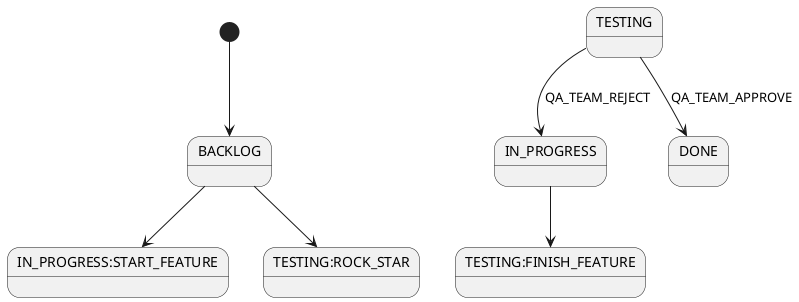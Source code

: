 @startuml
[*] --> BACKLOG
BACKLOG --> IN_PROGRESS:START_FEATURE
IN_PROGRESS --> TESTING:FINISH_FEATURE
TESTING --> DONE: QA_TEAM_APPROVE
TESTING --> IN_PROGRESS: QA_TEAM_REJECT
BACKLOG --> TESTING:ROCK_STAR
@enduml